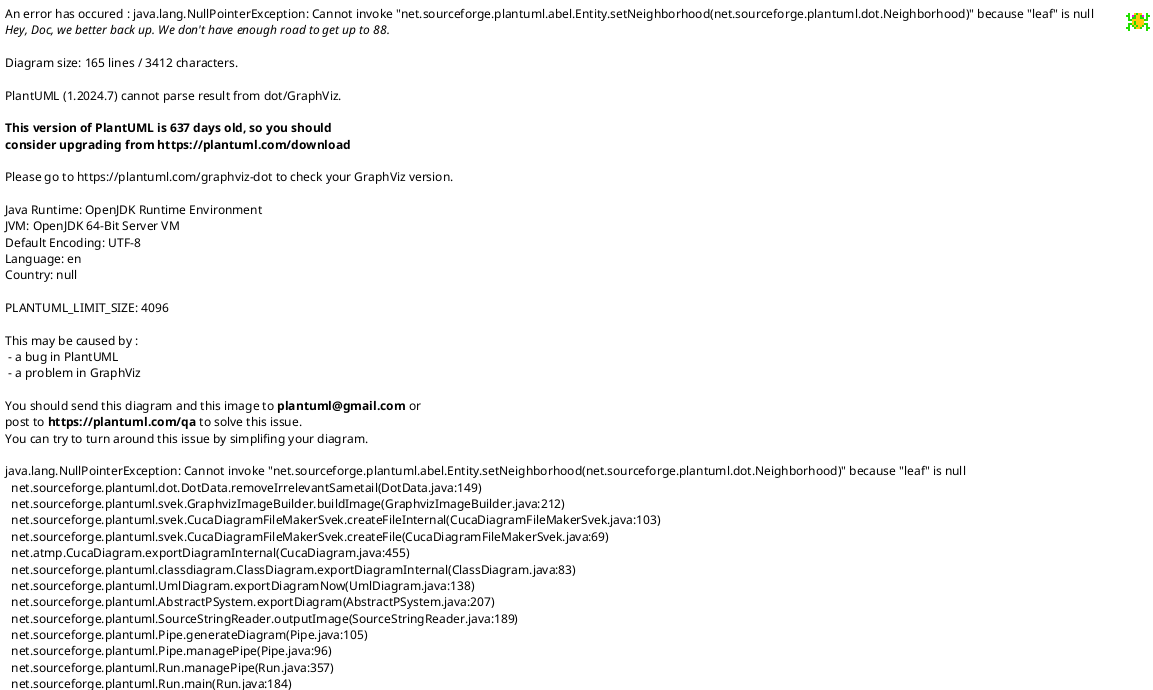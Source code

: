 @startuml test
package "GameUrSimulation"  {
    skinparam groupInheritance 2
    skinparam ClassPadding 30
    class GameUr {
        - GameboardSettings  GameboardSettings
        - Player[] players
        - Dice  dice
        - Gameboard  Gameboard
        - History history
        - number round
        + run()
        + getHistory()
        + string __str__()
        - void processRound()
        - void throwStones()
        - Stones[] getPossibleMoves()
        - Stone getMove()

    }

     class GameboardSettings {
        ~ prepareLength
        ~ fightLength
        ~ retreatLength
        ~ list fightsavefields
        ~ list doubleThrowFields
    }

    class Player {
        - Stone[] stones
        - Strategy strategy
        + Strategy getStrategy()
        + Stone[] getStones()
    }

    interface Strategy {
        - string name
        + getMove()
        + __str__()
    }
    class StrategyN{
        - string name
        + getMove()
        + __str__()
    }



    package Gameboard <<Rectangle>> {
        
        
        class Gameboard {
            - Field[] fields
            + moveStone()
        }
        class Field {
            - Stone[] stones
            - int position
            - int maxStones
            - bool playerExclusiv

            + HField getHistory()
        }

            class Stone {
        - string name
        - number id
        - Player owner
        + __str__()
        + HStone getHistory()
    }



        package GameHistory <<Rectangle>> {

            class History{
                - Round[] rounds
                - GameboardSettings GameboardSettings
                + newRound()
                + saveStep()
                + __str__()
            }
            class Round{
                - Step[] steps
                + saveStep()
            }
            class Step{
                - List fields
                - Player activePlayer
                + saveStep()
            }
            class HField{
                - Stone[] stones
                - int position
                + getInfo()
            }
            class HStone{
                - Player player
                - int id
                + getInfo()
            }
        }
    }

    package Dice <<Rectangle>> {

        interface Dice {
            - string name
            + number roll()
        }


        interface CombiDice{
            - string name
            - number diceCount
            - Dice[] dice
            + number roll()
        }

        class D2 {
            + number roll()
        }
        class D4 {
            + number roll()
        }
    }






    ' GameUr::GameboardSettings "1" *-- "1" GameboardSettings
    GameboardSettings "1" --* "1" GameUr::GameboardSettings
    GameUr::history "1" *-- "1" History
    GameUr::Gameboard "1" *-- "1" Gameboard
    GameUr::dice "1" *-- "1" Dice
    GameUr::players "1" *-- "1..2" Player : has >

    Gameboard::fields "1" *-- "0..n" Field

    Player::stones "1" *-- "1..7" Stone
    Player::strategy "1" *--  "1" Strategy

    History::rounds "1" *-- "0..n" Round
    Round::steps "0..n" *-- "1" Step    
    Step::fields "1" *-- "0..n" HField
    HField::stones "1" *-- "0..n" HStone

    Field::getHistory -- HField
    Stone::getHistory -- HStone

    Field::stone "1" *-- "0..1" Stone : is on <
    CombiDice::dice *-- Dice

    Strategy <|.. StrategyN

    Dice <|-- D2
    Dice <|-- D4
    Dice <|-- CombiDice


}
@enduml